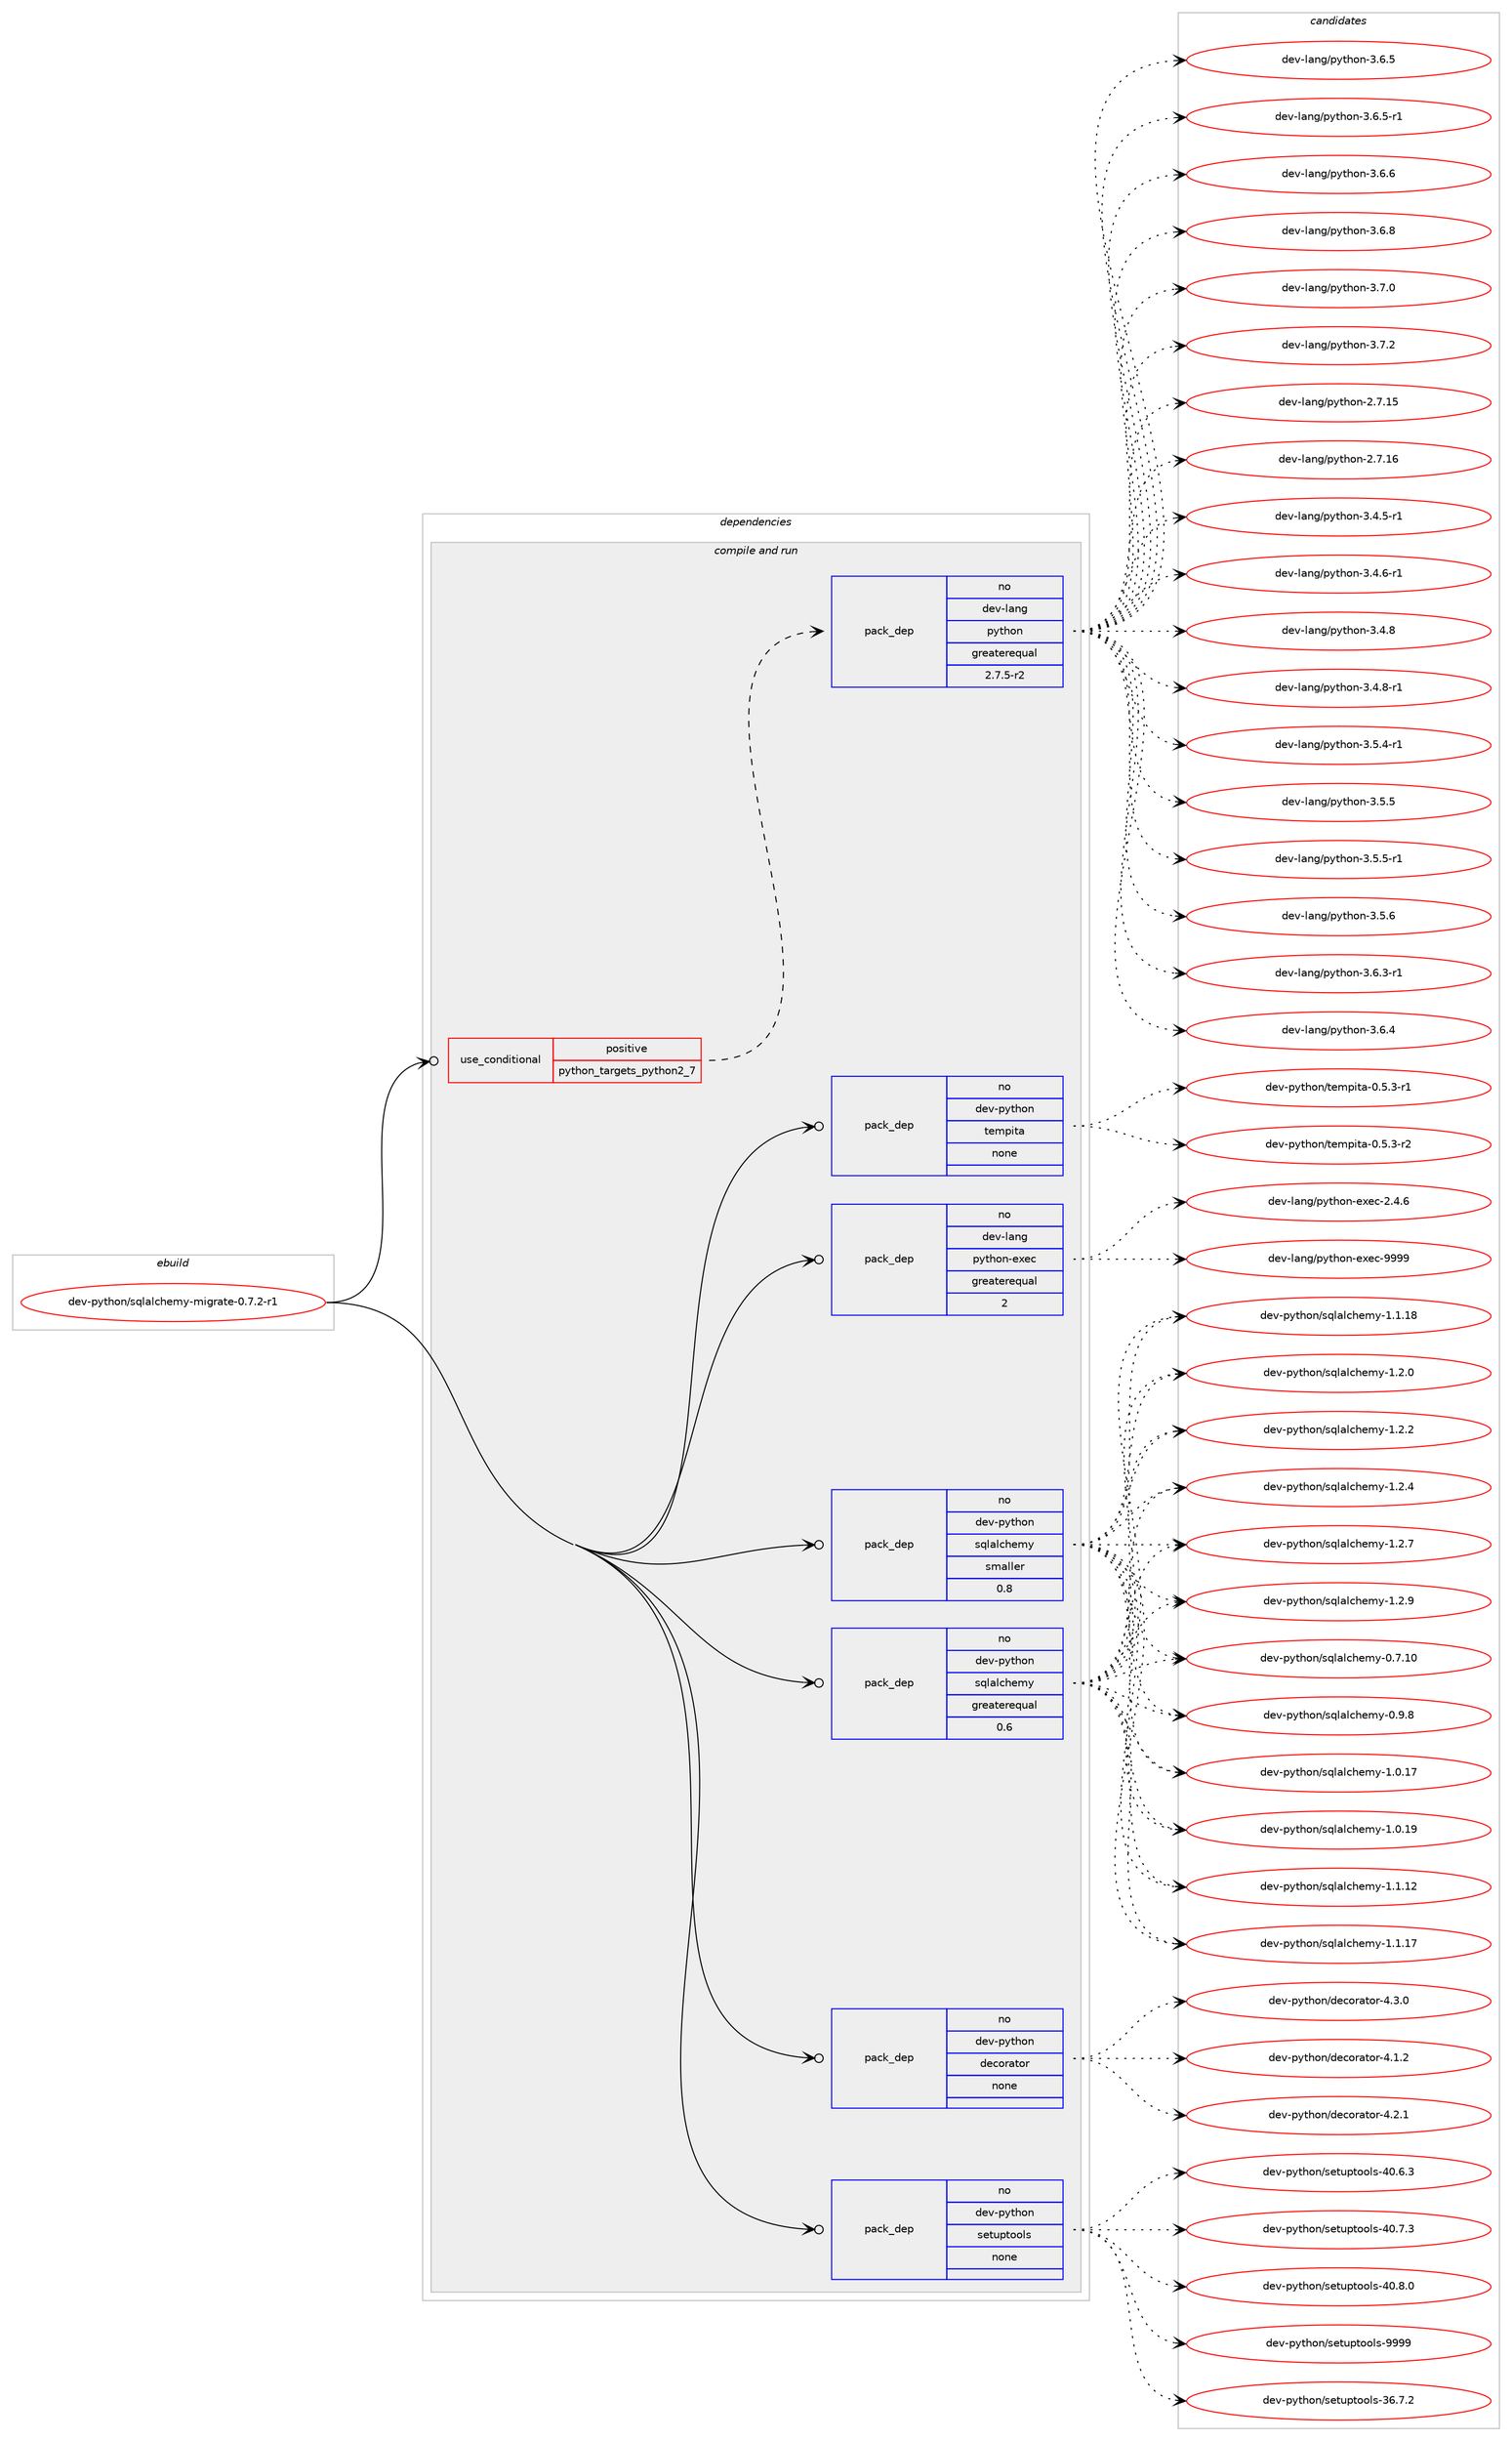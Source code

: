 digraph prolog {

# *************
# Graph options
# *************

newrank=true;
concentrate=true;
compound=true;
graph [rankdir=LR,fontname=Helvetica,fontsize=10,ranksep=1.5];#, ranksep=2.5, nodesep=0.2];
edge  [arrowhead=vee];
node  [fontname=Helvetica,fontsize=10];

# **********
# The ebuild
# **********

subgraph cluster_leftcol {
color=gray;
rank=same;
label=<<i>ebuild</i>>;
id [label="dev-python/sqlalchemy-migrate-0.7.2-r1", color=red, width=4, href="../dev-python/sqlalchemy-migrate-0.7.2-r1.svg"];
}

# ****************
# The dependencies
# ****************

subgraph cluster_midcol {
color=gray;
label=<<i>dependencies</i>>;
subgraph cluster_compile {
fillcolor="#eeeeee";
style=filled;
label=<<i>compile</i>>;
}
subgraph cluster_compileandrun {
fillcolor="#eeeeee";
style=filled;
label=<<i>compile and run</i>>;
subgraph cond385191 {
dependency1442913 [label=<<TABLE BORDER="0" CELLBORDER="1" CELLSPACING="0" CELLPADDING="4"><TR><TD ROWSPAN="3" CELLPADDING="10">use_conditional</TD></TR><TR><TD>positive</TD></TR><TR><TD>python_targets_python2_7</TD></TR></TABLE>>, shape=none, color=red];
subgraph pack1034360 {
dependency1442914 [label=<<TABLE BORDER="0" CELLBORDER="1" CELLSPACING="0" CELLPADDING="4" WIDTH="220"><TR><TD ROWSPAN="6" CELLPADDING="30">pack_dep</TD></TR><TR><TD WIDTH="110">no</TD></TR><TR><TD>dev-lang</TD></TR><TR><TD>python</TD></TR><TR><TD>greaterequal</TD></TR><TR><TD>2.7.5-r2</TD></TR></TABLE>>, shape=none, color=blue];
}
dependency1442913:e -> dependency1442914:w [weight=20,style="dashed",arrowhead="vee"];
}
id:e -> dependency1442913:w [weight=20,style="solid",arrowhead="odotvee"];
subgraph pack1034361 {
dependency1442915 [label=<<TABLE BORDER="0" CELLBORDER="1" CELLSPACING="0" CELLPADDING="4" WIDTH="220"><TR><TD ROWSPAN="6" CELLPADDING="30">pack_dep</TD></TR><TR><TD WIDTH="110">no</TD></TR><TR><TD>dev-lang</TD></TR><TR><TD>python-exec</TD></TR><TR><TD>greaterequal</TD></TR><TR><TD>2</TD></TR></TABLE>>, shape=none, color=blue];
}
id:e -> dependency1442915:w [weight=20,style="solid",arrowhead="odotvee"];
subgraph pack1034362 {
dependency1442916 [label=<<TABLE BORDER="0" CELLBORDER="1" CELLSPACING="0" CELLPADDING="4" WIDTH="220"><TR><TD ROWSPAN="6" CELLPADDING="30">pack_dep</TD></TR><TR><TD WIDTH="110">no</TD></TR><TR><TD>dev-python</TD></TR><TR><TD>decorator</TD></TR><TR><TD>none</TD></TR><TR><TD></TD></TR></TABLE>>, shape=none, color=blue];
}
id:e -> dependency1442916:w [weight=20,style="solid",arrowhead="odotvee"];
subgraph pack1034363 {
dependency1442917 [label=<<TABLE BORDER="0" CELLBORDER="1" CELLSPACING="0" CELLPADDING="4" WIDTH="220"><TR><TD ROWSPAN="6" CELLPADDING="30">pack_dep</TD></TR><TR><TD WIDTH="110">no</TD></TR><TR><TD>dev-python</TD></TR><TR><TD>setuptools</TD></TR><TR><TD>none</TD></TR><TR><TD></TD></TR></TABLE>>, shape=none, color=blue];
}
id:e -> dependency1442917:w [weight=20,style="solid",arrowhead="odotvee"];
subgraph pack1034364 {
dependency1442918 [label=<<TABLE BORDER="0" CELLBORDER="1" CELLSPACING="0" CELLPADDING="4" WIDTH="220"><TR><TD ROWSPAN="6" CELLPADDING="30">pack_dep</TD></TR><TR><TD WIDTH="110">no</TD></TR><TR><TD>dev-python</TD></TR><TR><TD>sqlalchemy</TD></TR><TR><TD>greaterequal</TD></TR><TR><TD>0.6</TD></TR></TABLE>>, shape=none, color=blue];
}
id:e -> dependency1442918:w [weight=20,style="solid",arrowhead="odotvee"];
subgraph pack1034365 {
dependency1442919 [label=<<TABLE BORDER="0" CELLBORDER="1" CELLSPACING="0" CELLPADDING="4" WIDTH="220"><TR><TD ROWSPAN="6" CELLPADDING="30">pack_dep</TD></TR><TR><TD WIDTH="110">no</TD></TR><TR><TD>dev-python</TD></TR><TR><TD>sqlalchemy</TD></TR><TR><TD>smaller</TD></TR><TR><TD>0.8</TD></TR></TABLE>>, shape=none, color=blue];
}
id:e -> dependency1442919:w [weight=20,style="solid",arrowhead="odotvee"];
subgraph pack1034366 {
dependency1442920 [label=<<TABLE BORDER="0" CELLBORDER="1" CELLSPACING="0" CELLPADDING="4" WIDTH="220"><TR><TD ROWSPAN="6" CELLPADDING="30">pack_dep</TD></TR><TR><TD WIDTH="110">no</TD></TR><TR><TD>dev-python</TD></TR><TR><TD>tempita</TD></TR><TR><TD>none</TD></TR><TR><TD></TD></TR></TABLE>>, shape=none, color=blue];
}
id:e -> dependency1442920:w [weight=20,style="solid",arrowhead="odotvee"];
}
subgraph cluster_run {
fillcolor="#eeeeee";
style=filled;
label=<<i>run</i>>;
}
}

# **************
# The candidates
# **************

subgraph cluster_choices {
rank=same;
color=gray;
label=<<i>candidates</i>>;

subgraph choice1034360 {
color=black;
nodesep=1;
choice10010111845108971101034711212111610411111045504655464953 [label="dev-lang/python-2.7.15", color=red, width=4,href="../dev-lang/python-2.7.15.svg"];
choice10010111845108971101034711212111610411111045504655464954 [label="dev-lang/python-2.7.16", color=red, width=4,href="../dev-lang/python-2.7.16.svg"];
choice1001011184510897110103471121211161041111104551465246534511449 [label="dev-lang/python-3.4.5-r1", color=red, width=4,href="../dev-lang/python-3.4.5-r1.svg"];
choice1001011184510897110103471121211161041111104551465246544511449 [label="dev-lang/python-3.4.6-r1", color=red, width=4,href="../dev-lang/python-3.4.6-r1.svg"];
choice100101118451089711010347112121116104111110455146524656 [label="dev-lang/python-3.4.8", color=red, width=4,href="../dev-lang/python-3.4.8.svg"];
choice1001011184510897110103471121211161041111104551465246564511449 [label="dev-lang/python-3.4.8-r1", color=red, width=4,href="../dev-lang/python-3.4.8-r1.svg"];
choice1001011184510897110103471121211161041111104551465346524511449 [label="dev-lang/python-3.5.4-r1", color=red, width=4,href="../dev-lang/python-3.5.4-r1.svg"];
choice100101118451089711010347112121116104111110455146534653 [label="dev-lang/python-3.5.5", color=red, width=4,href="../dev-lang/python-3.5.5.svg"];
choice1001011184510897110103471121211161041111104551465346534511449 [label="dev-lang/python-3.5.5-r1", color=red, width=4,href="../dev-lang/python-3.5.5-r1.svg"];
choice100101118451089711010347112121116104111110455146534654 [label="dev-lang/python-3.5.6", color=red, width=4,href="../dev-lang/python-3.5.6.svg"];
choice1001011184510897110103471121211161041111104551465446514511449 [label="dev-lang/python-3.6.3-r1", color=red, width=4,href="../dev-lang/python-3.6.3-r1.svg"];
choice100101118451089711010347112121116104111110455146544652 [label="dev-lang/python-3.6.4", color=red, width=4,href="../dev-lang/python-3.6.4.svg"];
choice100101118451089711010347112121116104111110455146544653 [label="dev-lang/python-3.6.5", color=red, width=4,href="../dev-lang/python-3.6.5.svg"];
choice1001011184510897110103471121211161041111104551465446534511449 [label="dev-lang/python-3.6.5-r1", color=red, width=4,href="../dev-lang/python-3.6.5-r1.svg"];
choice100101118451089711010347112121116104111110455146544654 [label="dev-lang/python-3.6.6", color=red, width=4,href="../dev-lang/python-3.6.6.svg"];
choice100101118451089711010347112121116104111110455146544656 [label="dev-lang/python-3.6.8", color=red, width=4,href="../dev-lang/python-3.6.8.svg"];
choice100101118451089711010347112121116104111110455146554648 [label="dev-lang/python-3.7.0", color=red, width=4,href="../dev-lang/python-3.7.0.svg"];
choice100101118451089711010347112121116104111110455146554650 [label="dev-lang/python-3.7.2", color=red, width=4,href="../dev-lang/python-3.7.2.svg"];
dependency1442914:e -> choice10010111845108971101034711212111610411111045504655464953:w [style=dotted,weight="100"];
dependency1442914:e -> choice10010111845108971101034711212111610411111045504655464954:w [style=dotted,weight="100"];
dependency1442914:e -> choice1001011184510897110103471121211161041111104551465246534511449:w [style=dotted,weight="100"];
dependency1442914:e -> choice1001011184510897110103471121211161041111104551465246544511449:w [style=dotted,weight="100"];
dependency1442914:e -> choice100101118451089711010347112121116104111110455146524656:w [style=dotted,weight="100"];
dependency1442914:e -> choice1001011184510897110103471121211161041111104551465246564511449:w [style=dotted,weight="100"];
dependency1442914:e -> choice1001011184510897110103471121211161041111104551465346524511449:w [style=dotted,weight="100"];
dependency1442914:e -> choice100101118451089711010347112121116104111110455146534653:w [style=dotted,weight="100"];
dependency1442914:e -> choice1001011184510897110103471121211161041111104551465346534511449:w [style=dotted,weight="100"];
dependency1442914:e -> choice100101118451089711010347112121116104111110455146534654:w [style=dotted,weight="100"];
dependency1442914:e -> choice1001011184510897110103471121211161041111104551465446514511449:w [style=dotted,weight="100"];
dependency1442914:e -> choice100101118451089711010347112121116104111110455146544652:w [style=dotted,weight="100"];
dependency1442914:e -> choice100101118451089711010347112121116104111110455146544653:w [style=dotted,weight="100"];
dependency1442914:e -> choice1001011184510897110103471121211161041111104551465446534511449:w [style=dotted,weight="100"];
dependency1442914:e -> choice100101118451089711010347112121116104111110455146544654:w [style=dotted,weight="100"];
dependency1442914:e -> choice100101118451089711010347112121116104111110455146544656:w [style=dotted,weight="100"];
dependency1442914:e -> choice100101118451089711010347112121116104111110455146554648:w [style=dotted,weight="100"];
dependency1442914:e -> choice100101118451089711010347112121116104111110455146554650:w [style=dotted,weight="100"];
}
subgraph choice1034361 {
color=black;
nodesep=1;
choice1001011184510897110103471121211161041111104510112010199455046524654 [label="dev-lang/python-exec-2.4.6", color=red, width=4,href="../dev-lang/python-exec-2.4.6.svg"];
choice10010111845108971101034711212111610411111045101120101994557575757 [label="dev-lang/python-exec-9999", color=red, width=4,href="../dev-lang/python-exec-9999.svg"];
dependency1442915:e -> choice1001011184510897110103471121211161041111104510112010199455046524654:w [style=dotted,weight="100"];
dependency1442915:e -> choice10010111845108971101034711212111610411111045101120101994557575757:w [style=dotted,weight="100"];
}
subgraph choice1034362 {
color=black;
nodesep=1;
choice10010111845112121116104111110471001019911111497116111114455246494650 [label="dev-python/decorator-4.1.2", color=red, width=4,href="../dev-python/decorator-4.1.2.svg"];
choice10010111845112121116104111110471001019911111497116111114455246504649 [label="dev-python/decorator-4.2.1", color=red, width=4,href="../dev-python/decorator-4.2.1.svg"];
choice10010111845112121116104111110471001019911111497116111114455246514648 [label="dev-python/decorator-4.3.0", color=red, width=4,href="../dev-python/decorator-4.3.0.svg"];
dependency1442916:e -> choice10010111845112121116104111110471001019911111497116111114455246494650:w [style=dotted,weight="100"];
dependency1442916:e -> choice10010111845112121116104111110471001019911111497116111114455246504649:w [style=dotted,weight="100"];
dependency1442916:e -> choice10010111845112121116104111110471001019911111497116111114455246514648:w [style=dotted,weight="100"];
}
subgraph choice1034363 {
color=black;
nodesep=1;
choice100101118451121211161041111104711510111611711211611111110811545515446554650 [label="dev-python/setuptools-36.7.2", color=red, width=4,href="../dev-python/setuptools-36.7.2.svg"];
choice100101118451121211161041111104711510111611711211611111110811545524846544651 [label="dev-python/setuptools-40.6.3", color=red, width=4,href="../dev-python/setuptools-40.6.3.svg"];
choice100101118451121211161041111104711510111611711211611111110811545524846554651 [label="dev-python/setuptools-40.7.3", color=red, width=4,href="../dev-python/setuptools-40.7.3.svg"];
choice100101118451121211161041111104711510111611711211611111110811545524846564648 [label="dev-python/setuptools-40.8.0", color=red, width=4,href="../dev-python/setuptools-40.8.0.svg"];
choice10010111845112121116104111110471151011161171121161111111081154557575757 [label="dev-python/setuptools-9999", color=red, width=4,href="../dev-python/setuptools-9999.svg"];
dependency1442917:e -> choice100101118451121211161041111104711510111611711211611111110811545515446554650:w [style=dotted,weight="100"];
dependency1442917:e -> choice100101118451121211161041111104711510111611711211611111110811545524846544651:w [style=dotted,weight="100"];
dependency1442917:e -> choice100101118451121211161041111104711510111611711211611111110811545524846554651:w [style=dotted,weight="100"];
dependency1442917:e -> choice100101118451121211161041111104711510111611711211611111110811545524846564648:w [style=dotted,weight="100"];
dependency1442917:e -> choice10010111845112121116104111110471151011161171121161111111081154557575757:w [style=dotted,weight="100"];
}
subgraph choice1034364 {
color=black;
nodesep=1;
choice1001011184511212111610411111047115113108971089910410110912145484655464948 [label="dev-python/sqlalchemy-0.7.10", color=red, width=4,href="../dev-python/sqlalchemy-0.7.10.svg"];
choice10010111845112121116104111110471151131089710899104101109121454846574656 [label="dev-python/sqlalchemy-0.9.8", color=red, width=4,href="../dev-python/sqlalchemy-0.9.8.svg"];
choice1001011184511212111610411111047115113108971089910410110912145494648464955 [label="dev-python/sqlalchemy-1.0.17", color=red, width=4,href="../dev-python/sqlalchemy-1.0.17.svg"];
choice1001011184511212111610411111047115113108971089910410110912145494648464957 [label="dev-python/sqlalchemy-1.0.19", color=red, width=4,href="../dev-python/sqlalchemy-1.0.19.svg"];
choice1001011184511212111610411111047115113108971089910410110912145494649464950 [label="dev-python/sqlalchemy-1.1.12", color=red, width=4,href="../dev-python/sqlalchemy-1.1.12.svg"];
choice1001011184511212111610411111047115113108971089910410110912145494649464955 [label="dev-python/sqlalchemy-1.1.17", color=red, width=4,href="../dev-python/sqlalchemy-1.1.17.svg"];
choice1001011184511212111610411111047115113108971089910410110912145494649464956 [label="dev-python/sqlalchemy-1.1.18", color=red, width=4,href="../dev-python/sqlalchemy-1.1.18.svg"];
choice10010111845112121116104111110471151131089710899104101109121454946504648 [label="dev-python/sqlalchemy-1.2.0", color=red, width=4,href="../dev-python/sqlalchemy-1.2.0.svg"];
choice10010111845112121116104111110471151131089710899104101109121454946504650 [label="dev-python/sqlalchemy-1.2.2", color=red, width=4,href="../dev-python/sqlalchemy-1.2.2.svg"];
choice10010111845112121116104111110471151131089710899104101109121454946504652 [label="dev-python/sqlalchemy-1.2.4", color=red, width=4,href="../dev-python/sqlalchemy-1.2.4.svg"];
choice10010111845112121116104111110471151131089710899104101109121454946504655 [label="dev-python/sqlalchemy-1.2.7", color=red, width=4,href="../dev-python/sqlalchemy-1.2.7.svg"];
choice10010111845112121116104111110471151131089710899104101109121454946504657 [label="dev-python/sqlalchemy-1.2.9", color=red, width=4,href="../dev-python/sqlalchemy-1.2.9.svg"];
dependency1442918:e -> choice1001011184511212111610411111047115113108971089910410110912145484655464948:w [style=dotted,weight="100"];
dependency1442918:e -> choice10010111845112121116104111110471151131089710899104101109121454846574656:w [style=dotted,weight="100"];
dependency1442918:e -> choice1001011184511212111610411111047115113108971089910410110912145494648464955:w [style=dotted,weight="100"];
dependency1442918:e -> choice1001011184511212111610411111047115113108971089910410110912145494648464957:w [style=dotted,weight="100"];
dependency1442918:e -> choice1001011184511212111610411111047115113108971089910410110912145494649464950:w [style=dotted,weight="100"];
dependency1442918:e -> choice1001011184511212111610411111047115113108971089910410110912145494649464955:w [style=dotted,weight="100"];
dependency1442918:e -> choice1001011184511212111610411111047115113108971089910410110912145494649464956:w [style=dotted,weight="100"];
dependency1442918:e -> choice10010111845112121116104111110471151131089710899104101109121454946504648:w [style=dotted,weight="100"];
dependency1442918:e -> choice10010111845112121116104111110471151131089710899104101109121454946504650:w [style=dotted,weight="100"];
dependency1442918:e -> choice10010111845112121116104111110471151131089710899104101109121454946504652:w [style=dotted,weight="100"];
dependency1442918:e -> choice10010111845112121116104111110471151131089710899104101109121454946504655:w [style=dotted,weight="100"];
dependency1442918:e -> choice10010111845112121116104111110471151131089710899104101109121454946504657:w [style=dotted,weight="100"];
}
subgraph choice1034365 {
color=black;
nodesep=1;
choice1001011184511212111610411111047115113108971089910410110912145484655464948 [label="dev-python/sqlalchemy-0.7.10", color=red, width=4,href="../dev-python/sqlalchemy-0.7.10.svg"];
choice10010111845112121116104111110471151131089710899104101109121454846574656 [label="dev-python/sqlalchemy-0.9.8", color=red, width=4,href="../dev-python/sqlalchemy-0.9.8.svg"];
choice1001011184511212111610411111047115113108971089910410110912145494648464955 [label="dev-python/sqlalchemy-1.0.17", color=red, width=4,href="../dev-python/sqlalchemy-1.0.17.svg"];
choice1001011184511212111610411111047115113108971089910410110912145494648464957 [label="dev-python/sqlalchemy-1.0.19", color=red, width=4,href="../dev-python/sqlalchemy-1.0.19.svg"];
choice1001011184511212111610411111047115113108971089910410110912145494649464950 [label="dev-python/sqlalchemy-1.1.12", color=red, width=4,href="../dev-python/sqlalchemy-1.1.12.svg"];
choice1001011184511212111610411111047115113108971089910410110912145494649464955 [label="dev-python/sqlalchemy-1.1.17", color=red, width=4,href="../dev-python/sqlalchemy-1.1.17.svg"];
choice1001011184511212111610411111047115113108971089910410110912145494649464956 [label="dev-python/sqlalchemy-1.1.18", color=red, width=4,href="../dev-python/sqlalchemy-1.1.18.svg"];
choice10010111845112121116104111110471151131089710899104101109121454946504648 [label="dev-python/sqlalchemy-1.2.0", color=red, width=4,href="../dev-python/sqlalchemy-1.2.0.svg"];
choice10010111845112121116104111110471151131089710899104101109121454946504650 [label="dev-python/sqlalchemy-1.2.2", color=red, width=4,href="../dev-python/sqlalchemy-1.2.2.svg"];
choice10010111845112121116104111110471151131089710899104101109121454946504652 [label="dev-python/sqlalchemy-1.2.4", color=red, width=4,href="../dev-python/sqlalchemy-1.2.4.svg"];
choice10010111845112121116104111110471151131089710899104101109121454946504655 [label="dev-python/sqlalchemy-1.2.7", color=red, width=4,href="../dev-python/sqlalchemy-1.2.7.svg"];
choice10010111845112121116104111110471151131089710899104101109121454946504657 [label="dev-python/sqlalchemy-1.2.9", color=red, width=4,href="../dev-python/sqlalchemy-1.2.9.svg"];
dependency1442919:e -> choice1001011184511212111610411111047115113108971089910410110912145484655464948:w [style=dotted,weight="100"];
dependency1442919:e -> choice10010111845112121116104111110471151131089710899104101109121454846574656:w [style=dotted,weight="100"];
dependency1442919:e -> choice1001011184511212111610411111047115113108971089910410110912145494648464955:w [style=dotted,weight="100"];
dependency1442919:e -> choice1001011184511212111610411111047115113108971089910410110912145494648464957:w [style=dotted,weight="100"];
dependency1442919:e -> choice1001011184511212111610411111047115113108971089910410110912145494649464950:w [style=dotted,weight="100"];
dependency1442919:e -> choice1001011184511212111610411111047115113108971089910410110912145494649464955:w [style=dotted,weight="100"];
dependency1442919:e -> choice1001011184511212111610411111047115113108971089910410110912145494649464956:w [style=dotted,weight="100"];
dependency1442919:e -> choice10010111845112121116104111110471151131089710899104101109121454946504648:w [style=dotted,weight="100"];
dependency1442919:e -> choice10010111845112121116104111110471151131089710899104101109121454946504650:w [style=dotted,weight="100"];
dependency1442919:e -> choice10010111845112121116104111110471151131089710899104101109121454946504652:w [style=dotted,weight="100"];
dependency1442919:e -> choice10010111845112121116104111110471151131089710899104101109121454946504655:w [style=dotted,weight="100"];
dependency1442919:e -> choice10010111845112121116104111110471151131089710899104101109121454946504657:w [style=dotted,weight="100"];
}
subgraph choice1034366 {
color=black;
nodesep=1;
choice1001011184511212111610411111047116101109112105116974548465346514511449 [label="dev-python/tempita-0.5.3-r1", color=red, width=4,href="../dev-python/tempita-0.5.3-r1.svg"];
choice1001011184511212111610411111047116101109112105116974548465346514511450 [label="dev-python/tempita-0.5.3-r2", color=red, width=4,href="../dev-python/tempita-0.5.3-r2.svg"];
dependency1442920:e -> choice1001011184511212111610411111047116101109112105116974548465346514511449:w [style=dotted,weight="100"];
dependency1442920:e -> choice1001011184511212111610411111047116101109112105116974548465346514511450:w [style=dotted,weight="100"];
}
}

}
